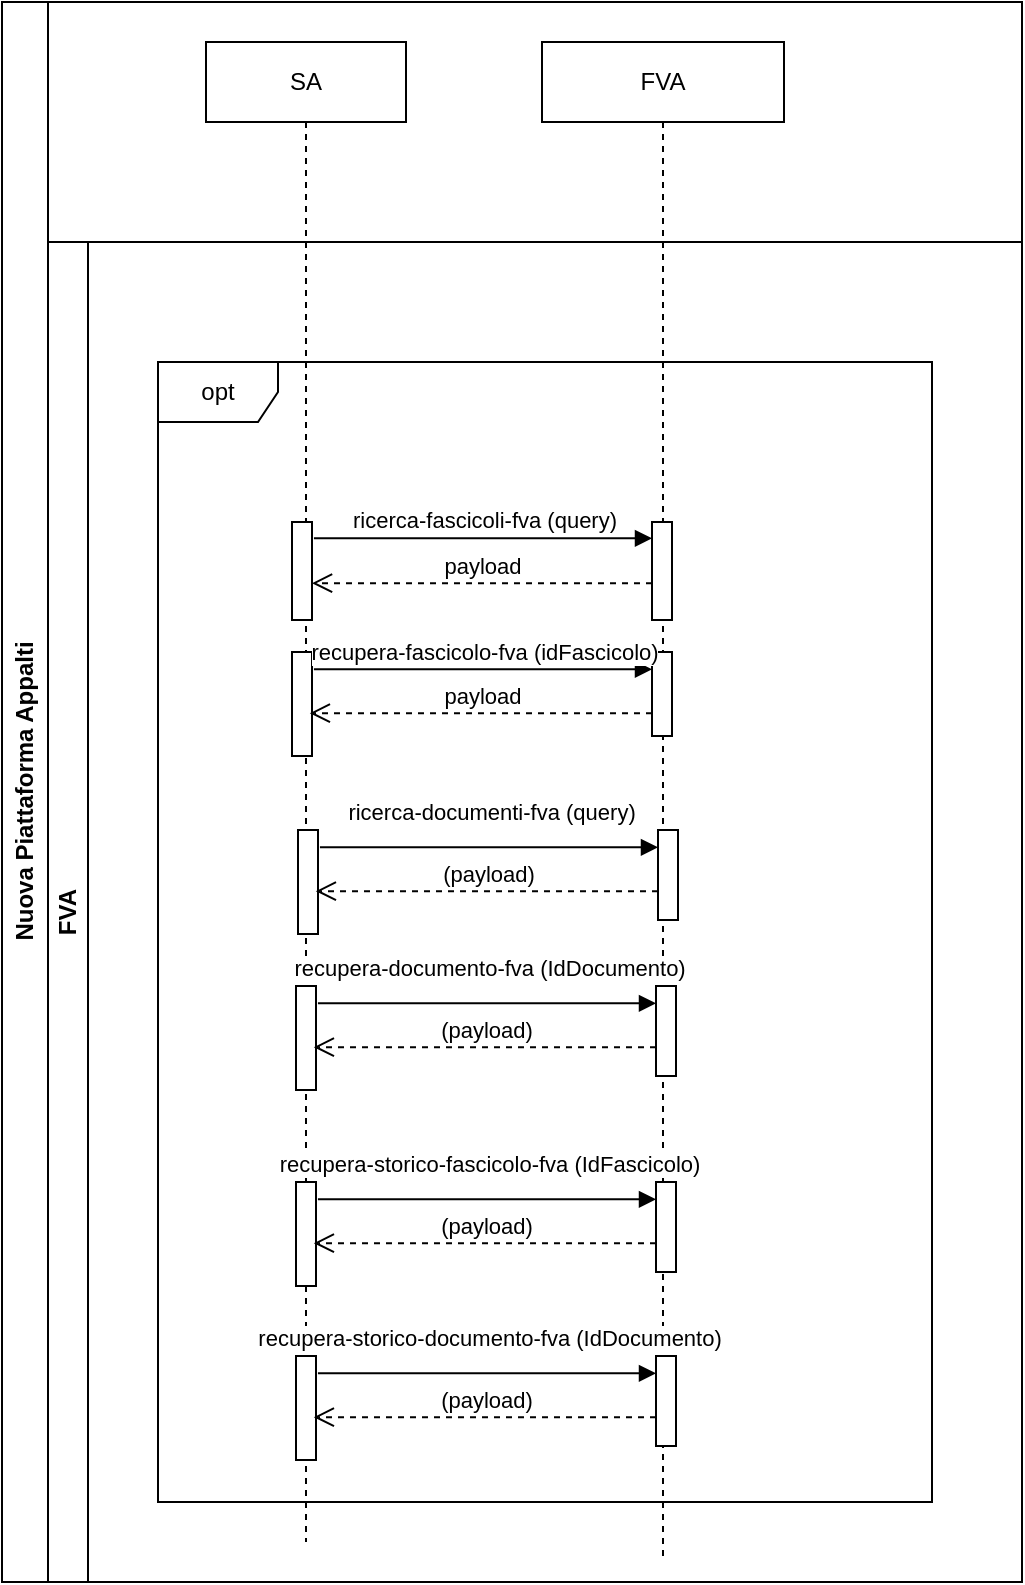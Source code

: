 <mxfile version="20.8.10" type="device"><diagram name="Sequence servizi FVA" id="HWpbQO2a_1q_9EOl9SB0"><mxGraphModel dx="794" dy="519" grid="0" gridSize="10" guides="1" tooltips="1" connect="1" arrows="1" fold="1" page="1" pageScale="1" pageWidth="850" pageHeight="1100" math="0" shadow="0"><root><mxCell id="0"/><mxCell id="1" parent="0"/><mxCell id="g9XrEOtAFBP9qSwsjFDA-1" value="opt" style="shape=umlFrame;whiteSpace=wrap;html=1;" parent="1" vertex="1"><mxGeometry x="118" y="220" width="387" height="570" as="geometry"/></mxCell><mxCell id="g9XrEOtAFBP9qSwsjFDA-2" value="Nuova Piattaforma Appalti" style="swimlane;horizontal=0;whiteSpace=wrap;html=1;strokeWidth=1;" parent="1" vertex="1"><mxGeometry x="40" y="40" width="510" height="790" as="geometry"/></mxCell><mxCell id="g9XrEOtAFBP9qSwsjFDA-3" value="FVA" style="shape=umlLifeline;perimeter=lifelinePerimeter;whiteSpace=wrap;html=1;container=1;collapsible=0;recursiveResize=0;outlineConnect=0;" parent="g9XrEOtAFBP9qSwsjFDA-2" vertex="1"><mxGeometry x="270" y="20" width="121" height="760" as="geometry"/></mxCell><mxCell id="g9XrEOtAFBP9qSwsjFDA-4" value="SA" style="shape=umlLifeline;perimeter=lifelinePerimeter;whiteSpace=wrap;html=1;container=1;collapsible=0;recursiveResize=0;outlineConnect=0;" parent="g9XrEOtAFBP9qSwsjFDA-2" vertex="1"><mxGeometry x="102" y="20" width="100" height="750" as="geometry"/></mxCell><mxCell id="g9XrEOtAFBP9qSwsjFDA-5" value="FVA" style="swimlane;startSize=20;horizontal=0;html=1;whiteSpace=wrap;" parent="g9XrEOtAFBP9qSwsjFDA-2" vertex="1"><mxGeometry x="23" y="120" width="487" height="670" as="geometry"><mxRectangle x="23" y="120" width="40" height="130" as="alternateBounds"/></mxGeometry></mxCell><mxCell id="g9XrEOtAFBP9qSwsjFDA-6" value="" style="html=1;points=[];perimeter=orthogonalPerimeter;" parent="g9XrEOtAFBP9qSwsjFDA-5" vertex="1"><mxGeometry x="122" y="140" width="10" height="49" as="geometry"/></mxCell><mxCell id="g9XrEOtAFBP9qSwsjFDA-7" value="payload" style="html=1;verticalAlign=bottom;endArrow=open;dashed=1;endSize=8;rounded=0;" parent="g9XrEOtAFBP9qSwsjFDA-5" target="g9XrEOtAFBP9qSwsjFDA-6" edge="1"><mxGeometry relative="1" as="geometry"><mxPoint x="302" y="170.576" as="sourcePoint"/><mxPoint x="127" y="169" as="targetPoint"/></mxGeometry></mxCell><mxCell id="g9XrEOtAFBP9qSwsjFDA-8" value="" style="html=1;points=[];perimeter=orthogonalPerimeter;" parent="g9XrEOtAFBP9qSwsjFDA-5" vertex="1"><mxGeometry x="302" y="140" width="10" height="49" as="geometry"/></mxCell><mxCell id="g9XrEOtAFBP9qSwsjFDA-9" value="ricerca-fascicoli-fva (query)" style="html=1;verticalAlign=bottom;endArrow=block;rounded=0;exitX=1.097;exitY=0.166;exitDx=0;exitDy=0;exitPerimeter=0;endFill=1;" parent="g9XrEOtAFBP9qSwsjFDA-5" source="g9XrEOtAFBP9qSwsjFDA-6" target="g9XrEOtAFBP9qSwsjFDA-8" edge="1"><mxGeometry x="0.004" width="80" relative="1" as="geometry"><mxPoint x="132.97" y="148.632" as="sourcePoint"/><mxPoint x="302" y="148.632" as="targetPoint"/><mxPoint as="offset"/></mxGeometry></mxCell><mxCell id="g9XrEOtAFBP9qSwsjFDA-10" value="" style="html=1;points=[];perimeter=orthogonalPerimeter;" parent="g9XrEOtAFBP9qSwsjFDA-5" vertex="1"><mxGeometry x="122" y="205" width="10" height="52" as="geometry"/></mxCell><mxCell id="g9XrEOtAFBP9qSwsjFDA-11" value="" style="html=1;points=[];perimeter=orthogonalPerimeter;" parent="g9XrEOtAFBP9qSwsjFDA-5" vertex="1"><mxGeometry x="302" y="205" width="10" height="42" as="geometry"/></mxCell><mxCell id="g9XrEOtAFBP9qSwsjFDA-12" value="recupera-fascicolo-fva (idFascicolo)" style="html=1;verticalAlign=bottom;endArrow=block;rounded=0;exitX=1.097;exitY=0.166;exitDx=0;exitDy=0;exitPerimeter=0;" parent="g9XrEOtAFBP9qSwsjFDA-5" source="g9XrEOtAFBP9qSwsjFDA-10" target="g9XrEOtAFBP9qSwsjFDA-11" edge="1"><mxGeometry x="0.006" width="80" relative="1" as="geometry"><mxPoint x="87" y="177" as="sourcePoint"/><mxPoint x="167" y="177" as="targetPoint"/><mxPoint as="offset"/></mxGeometry></mxCell><mxCell id="g9XrEOtAFBP9qSwsjFDA-13" value="payload" style="html=1;verticalAlign=bottom;endArrow=open;dashed=1;endSize=8;rounded=0;entryX=0.89;entryY=0.588;entryDx=0;entryDy=0;entryPerimeter=0;" parent="g9XrEOtAFBP9qSwsjFDA-5" source="g9XrEOtAFBP9qSwsjFDA-11" target="g9XrEOtAFBP9qSwsjFDA-10" edge="1"><mxGeometry relative="1" as="geometry"><mxPoint x="407" y="277" as="sourcePoint"/><mxPoint x="327" y="277" as="targetPoint"/></mxGeometry></mxCell><mxCell id="g9XrEOtAFBP9qSwsjFDA-14" value="" style="html=1;points=[];perimeter=orthogonalPerimeter;" parent="1" vertex="1"><mxGeometry x="188" y="454" width="10" height="52" as="geometry"/></mxCell><mxCell id="g9XrEOtAFBP9qSwsjFDA-15" value="(payload)" style="html=1;verticalAlign=bottom;endArrow=open;dashed=1;endSize=8;rounded=0;entryX=0.89;entryY=0.588;entryDx=0;entryDy=0;entryPerimeter=0;" parent="1" target="g9XrEOtAFBP9qSwsjFDA-14" edge="1"><mxGeometry relative="1" as="geometry"><mxPoint x="368" y="484.576" as="sourcePoint"/><mxPoint x="267" y="206" as="targetPoint"/></mxGeometry></mxCell><mxCell id="g9XrEOtAFBP9qSwsjFDA-16" value="" style="html=1;points=[];perimeter=orthogonalPerimeter;" parent="1" vertex="1"><mxGeometry x="368" y="454" width="10" height="45" as="geometry"/></mxCell><mxCell id="g9XrEOtAFBP9qSwsjFDA-17" value="&amp;nbsp;ricerca-documenti-fva (query)" style="html=1;verticalAlign=bottom;endArrow=block;rounded=0;exitX=1.097;exitY=0.166;exitDx=0;exitDy=0;exitPerimeter=0;endFill=1;" parent="1" source="g9XrEOtAFBP9qSwsjFDA-14" target="g9XrEOtAFBP9qSwsjFDA-16" edge="1"><mxGeometry x="-0.006" y="9" width="80" relative="1" as="geometry"><mxPoint x="135.97" y="302.632" as="sourcePoint"/><mxPoint x="305" y="302.632" as="targetPoint"/><mxPoint as="offset"/></mxGeometry></mxCell><mxCell id="g9XrEOtAFBP9qSwsjFDA-18" value="" style="html=1;points=[];perimeter=orthogonalPerimeter;" parent="1" vertex="1"><mxGeometry x="187" y="532" width="10" height="52" as="geometry"/></mxCell><mxCell id="g9XrEOtAFBP9qSwsjFDA-19" value="(payload)" style="html=1;verticalAlign=bottom;endArrow=open;dashed=1;endSize=8;rounded=0;entryX=0.89;entryY=0.588;entryDx=0;entryDy=0;entryPerimeter=0;" parent="1" target="g9XrEOtAFBP9qSwsjFDA-18" edge="1"><mxGeometry relative="1" as="geometry"><mxPoint x="367" y="562.576" as="sourcePoint"/><mxPoint x="266" y="284" as="targetPoint"/></mxGeometry></mxCell><mxCell id="g9XrEOtAFBP9qSwsjFDA-20" value="" style="html=1;points=[];perimeter=orthogonalPerimeter;" parent="1" vertex="1"><mxGeometry x="367" y="532" width="10" height="45" as="geometry"/></mxCell><mxCell id="g9XrEOtAFBP9qSwsjFDA-21" value="&amp;nbsp;recupera-documento-fva (IdDocumento)" style="html=1;verticalAlign=bottom;endArrow=block;rounded=0;exitX=1.097;exitY=0.166;exitDx=0;exitDy=0;exitPerimeter=0;endFill=1;" parent="1" source="g9XrEOtAFBP9qSwsjFDA-18" target="g9XrEOtAFBP9qSwsjFDA-20" edge="1"><mxGeometry x="-0.006" y="9" width="80" relative="1" as="geometry"><mxPoint x="134.97" y="380.632" as="sourcePoint"/><mxPoint x="304" y="380.632" as="targetPoint"/><mxPoint as="offset"/></mxGeometry></mxCell><mxCell id="g9XrEOtAFBP9qSwsjFDA-22" value="" style="html=1;points=[];perimeter=orthogonalPerimeter;" parent="1" vertex="1"><mxGeometry x="187" y="630" width="10" height="52" as="geometry"/></mxCell><mxCell id="g9XrEOtAFBP9qSwsjFDA-23" value="(payload)" style="html=1;verticalAlign=bottom;endArrow=open;dashed=1;endSize=8;rounded=0;entryX=0.89;entryY=0.588;entryDx=0;entryDy=0;entryPerimeter=0;" parent="1" target="g9XrEOtAFBP9qSwsjFDA-22" edge="1"><mxGeometry relative="1" as="geometry"><mxPoint x="367" y="660.576" as="sourcePoint"/><mxPoint x="266" y="382" as="targetPoint"/></mxGeometry></mxCell><mxCell id="g9XrEOtAFBP9qSwsjFDA-24" value="" style="html=1;points=[];perimeter=orthogonalPerimeter;" parent="1" vertex="1"><mxGeometry x="367" y="630" width="10" height="45" as="geometry"/></mxCell><mxCell id="g9XrEOtAFBP9qSwsjFDA-25" value="&amp;nbsp;recupera-storico-fascicolo-fva (IdFascicolo)" style="html=1;verticalAlign=bottom;endArrow=block;rounded=0;exitX=1.097;exitY=0.166;exitDx=0;exitDy=0;exitPerimeter=0;endFill=1;" parent="1" source="g9XrEOtAFBP9qSwsjFDA-22" target="g9XrEOtAFBP9qSwsjFDA-24" edge="1"><mxGeometry x="-0.006" y="9" width="80" relative="1" as="geometry"><mxPoint x="134.97" y="478.632" as="sourcePoint"/><mxPoint x="304" y="478.632" as="targetPoint"/><mxPoint as="offset"/></mxGeometry></mxCell><mxCell id="g9XrEOtAFBP9qSwsjFDA-26" value="" style="html=1;points=[];perimeter=orthogonalPerimeter;" parent="1" vertex="1"><mxGeometry x="187" y="717" width="10" height="52" as="geometry"/></mxCell><mxCell id="g9XrEOtAFBP9qSwsjFDA-27" value="(payload)" style="html=1;verticalAlign=bottom;endArrow=open;dashed=1;endSize=8;rounded=0;entryX=0.89;entryY=0.588;entryDx=0;entryDy=0;entryPerimeter=0;" parent="1" target="g9XrEOtAFBP9qSwsjFDA-26" edge="1"><mxGeometry relative="1" as="geometry"><mxPoint x="367" y="747.576" as="sourcePoint"/><mxPoint x="266" y="469" as="targetPoint"/></mxGeometry></mxCell><mxCell id="g9XrEOtAFBP9qSwsjFDA-28" value="" style="html=1;points=[];perimeter=orthogonalPerimeter;" parent="1" vertex="1"><mxGeometry x="367" y="717" width="10" height="45" as="geometry"/></mxCell><mxCell id="g9XrEOtAFBP9qSwsjFDA-29" value="&amp;nbsp;recupera-storico-documento-fva (IdDocumento)" style="html=1;verticalAlign=bottom;endArrow=block;rounded=0;exitX=1.097;exitY=0.166;exitDx=0;exitDy=0;exitPerimeter=0;endFill=1;" parent="1" source="g9XrEOtAFBP9qSwsjFDA-26" target="g9XrEOtAFBP9qSwsjFDA-28" edge="1"><mxGeometry x="-0.006" y="9" width="80" relative="1" as="geometry"><mxPoint x="134.97" y="565.632" as="sourcePoint"/><mxPoint x="304" y="565.632" as="targetPoint"/><mxPoint as="offset"/></mxGeometry></mxCell></root></mxGraphModel></diagram></mxfile>
